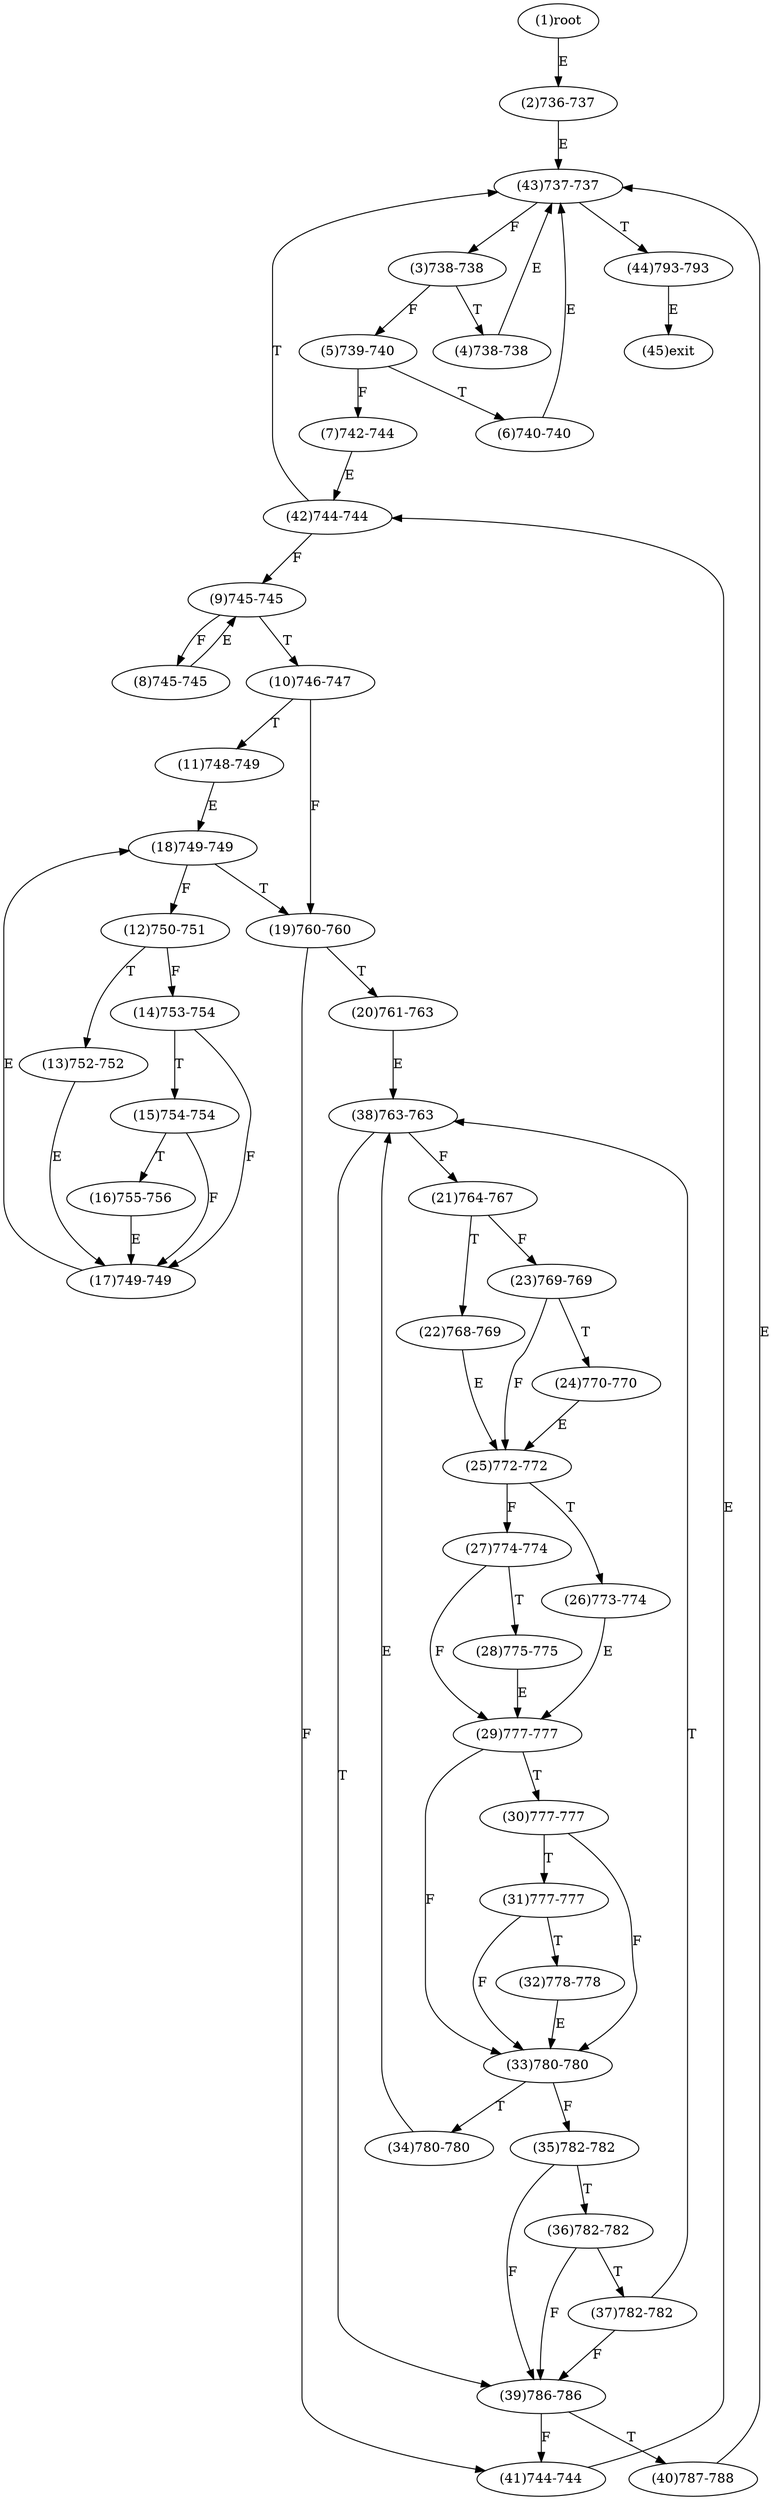 digraph "" { 
1[ label="(1)root"];
2[ label="(2)736-737"];
3[ label="(3)738-738"];
4[ label="(4)738-738"];
5[ label="(5)739-740"];
6[ label="(6)740-740"];
7[ label="(7)742-744"];
8[ label="(8)745-745"];
9[ label="(9)745-745"];
10[ label="(10)746-747"];
11[ label="(11)748-749"];
12[ label="(12)750-751"];
13[ label="(13)752-752"];
14[ label="(14)753-754"];
15[ label="(15)754-754"];
17[ label="(17)749-749"];
16[ label="(16)755-756"];
19[ label="(19)760-760"];
18[ label="(18)749-749"];
21[ label="(21)764-767"];
20[ label="(20)761-763"];
23[ label="(23)769-769"];
22[ label="(22)768-769"];
25[ label="(25)772-772"];
24[ label="(24)770-770"];
27[ label="(27)774-774"];
26[ label="(26)773-774"];
29[ label="(29)777-777"];
28[ label="(28)775-775"];
31[ label="(31)777-777"];
30[ label="(30)777-777"];
34[ label="(34)780-780"];
35[ label="(35)782-782"];
32[ label="(32)778-778"];
33[ label="(33)780-780"];
38[ label="(38)763-763"];
39[ label="(39)786-786"];
36[ label="(36)782-782"];
37[ label="(37)782-782"];
42[ label="(42)744-744"];
43[ label="(43)737-737"];
40[ label="(40)787-788"];
41[ label="(41)744-744"];
44[ label="(44)793-793"];
45[ label="(45)exit"];
1->2[ label="E"];
2->43[ label="E"];
3->5[ label="F"];
3->4[ label="T"];
4->43[ label="E"];
5->7[ label="F"];
5->6[ label="T"];
6->43[ label="E"];
7->42[ label="E"];
8->9[ label="E"];
9->8[ label="F"];
9->10[ label="T"];
10->19[ label="F"];
10->11[ label="T"];
11->18[ label="E"];
12->14[ label="F"];
12->13[ label="T"];
13->17[ label="E"];
14->17[ label="F"];
14->15[ label="T"];
15->17[ label="F"];
15->16[ label="T"];
16->17[ label="E"];
17->18[ label="E"];
18->12[ label="F"];
18->19[ label="T"];
19->41[ label="F"];
19->20[ label="T"];
20->38[ label="E"];
21->23[ label="F"];
21->22[ label="T"];
22->25[ label="E"];
23->25[ label="F"];
23->24[ label="T"];
24->25[ label="E"];
25->27[ label="F"];
25->26[ label="T"];
26->29[ label="E"];
27->29[ label="F"];
27->28[ label="T"];
28->29[ label="E"];
29->33[ label="F"];
29->30[ label="T"];
30->33[ label="F"];
30->31[ label="T"];
31->33[ label="F"];
31->32[ label="T"];
32->33[ label="E"];
33->35[ label="F"];
33->34[ label="T"];
34->38[ label="E"];
35->39[ label="F"];
35->36[ label="T"];
36->39[ label="F"];
36->37[ label="T"];
37->39[ label="F"];
37->38[ label="T"];
38->21[ label="F"];
38->39[ label="T"];
39->41[ label="F"];
39->40[ label="T"];
40->43[ label="E"];
41->42[ label="E"];
42->9[ label="F"];
42->43[ label="T"];
43->3[ label="F"];
43->44[ label="T"];
44->45[ label="E"];
}